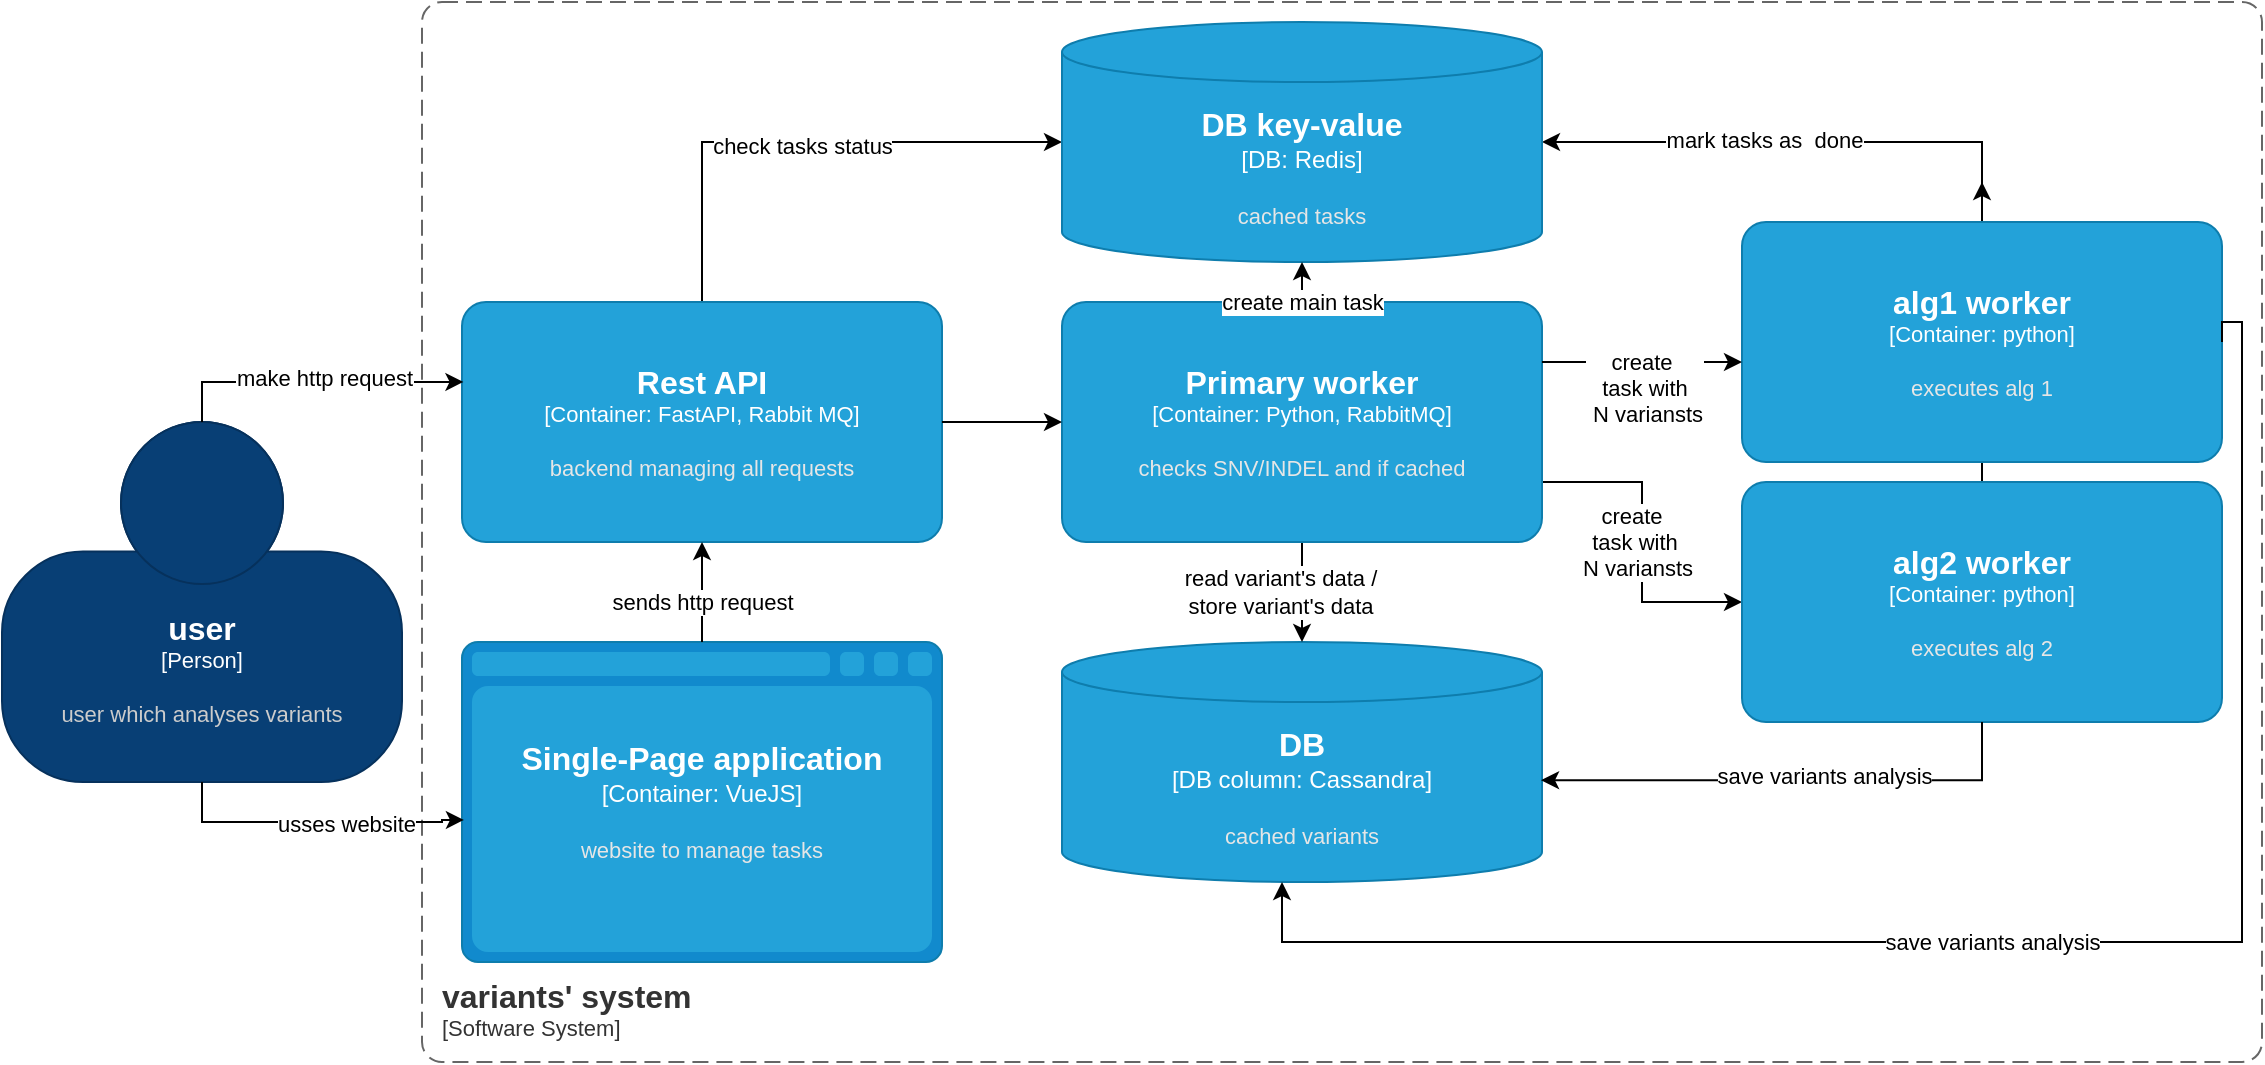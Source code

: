 <mxfile version="22.0.3" type="device" pages="2">
  <diagram name="container" id="NDQtPYH22WzV9vmCy0dj">
    <mxGraphModel dx="1511" dy="882" grid="1" gridSize="10" guides="1" tooltips="1" connect="1" arrows="1" fold="1" page="1" pageScale="1" pageWidth="1169" pageHeight="827" math="0" shadow="0">
      <root>
        <mxCell id="0" />
        <mxCell id="1" parent="0" />
        <mxCell id="xF7NWQnMbHu_RwT7M--o-9" style="edgeStyle=orthogonalEdgeStyle;rounded=0;orthogonalLoop=1;jettySize=auto;html=1;exitX=0.5;exitY=0;exitDx=0;exitDy=0;exitPerimeter=0;" edge="1" parent="1" source="TL4ukD8e8f7PNNYE3uDy-7">
          <mxGeometry relative="1" as="geometry">
            <mxPoint x="1240" y="240" as="targetPoint" />
          </mxGeometry>
        </mxCell>
        <object placeholders="1" c4Name="user" c4Type="Person" c4Description="user which analyses variants" label="&lt;font style=&quot;font-size: 16px&quot;&gt;&lt;b&gt;%c4Name%&lt;/b&gt;&lt;/font&gt;&lt;div&gt;[%c4Type%]&lt;/div&gt;&lt;br&gt;&lt;div&gt;&lt;font style=&quot;font-size: 11px&quot;&gt;&lt;font color=&quot;#cccccc&quot;&gt;%c4Description%&lt;/font&gt;&lt;/div&gt;" id="ktYRrMSTA20FTdsS1ge8-1">
          <mxCell style="html=1;fontSize=11;dashed=0;whiteSpace=wrap;fillColor=#083F75;strokeColor=#06315C;fontColor=#ffffff;shape=mxgraph.c4.person2;align=center;metaEdit=1;points=[[0.5,0,0],[1,0.5,0],[1,0.75,0],[0.75,1,0],[0.5,1,0],[0.25,1,0],[0,0.75,0],[0,0.5,0]];resizable=0;" parent="1" vertex="1">
            <mxGeometry x="250" y="360" width="200" height="180" as="geometry" />
          </mxCell>
        </object>
        <object placeholders="1" c4Name="variants&#39; system" c4Type="SystemScopeBoundary" c4Application="Software System" label="&lt;font style=&quot;font-size: 16px&quot;&gt;&lt;b&gt;&lt;div style=&quot;text-align: left&quot;&gt;%c4Name%&lt;/div&gt;&lt;/b&gt;&lt;/font&gt;&lt;div style=&quot;text-align: left&quot;&gt;[%c4Application%]&lt;/div&gt;" id="ktYRrMSTA20FTdsS1ge8-5">
          <mxCell style="rounded=1;fontSize=11;whiteSpace=wrap;html=1;dashed=1;arcSize=20;fillColor=none;strokeColor=#666666;fontColor=#333333;labelBackgroundColor=none;align=left;verticalAlign=bottom;labelBorderColor=none;spacingTop=0;spacing=10;dashPattern=8 4;metaEdit=1;rotatable=0;perimeter=rectanglePerimeter;noLabel=0;labelPadding=0;allowArrows=0;connectable=0;expand=0;recursiveResize=0;editable=1;pointerEvents=0;absoluteArcSize=1;points=[[0.25,0,0],[0.5,0,0],[0.75,0,0],[1,0.25,0],[1,0.5,0],[1,0.75,0],[0.75,1,0],[0.5,1,0],[0.25,1,0],[0,0.75,0],[0,0.5,0],[0,0.25,0]];" parent="1" vertex="1">
            <mxGeometry x="460" y="150" width="920" height="530" as="geometry" />
          </mxCell>
        </object>
        <object placeholders="1" c4Type="Single-Page application" c4Container="Container" c4Technology="VueJS" c4Description="website to manage tasks" label="&lt;font style=&quot;font-size: 16px&quot;&gt;&lt;b&gt;%c4Type%&lt;/b&gt;&lt;/font&gt;&lt;div&gt;[%c4Container%:&amp;nbsp;%c4Technology%]&lt;/div&gt;&lt;br&gt;&lt;div&gt;&lt;font style=&quot;font-size: 11px&quot;&gt;&lt;font color=&quot;#E6E6E6&quot;&gt;%c4Description%&lt;/font&gt;&lt;/div&gt;" id="ktYRrMSTA20FTdsS1ge8-6">
          <mxCell style="shape=mxgraph.c4.webBrowserContainer2;whiteSpace=wrap;html=1;boundedLbl=1;rounded=0;labelBackgroundColor=none;strokeColor=#118ACD;fillColor=#23A2D9;strokeColor=#118ACD;strokeColor2=#0E7DAD;fontSize=12;fontColor=#ffffff;align=center;metaEdit=1;points=[[0.5,0,0],[1,0.25,0],[1,0.5,0],[1,0.75,0],[0.5,1,0],[0,0.75,0],[0,0.5,0],[0,0.25,0]];resizable=0;" parent="1" vertex="1">
            <mxGeometry x="480" y="470" width="240" height="160" as="geometry" />
          </mxCell>
        </object>
        <mxCell id="xF7NWQnMbHu_RwT7M--o-6" style="edgeStyle=orthogonalEdgeStyle;rounded=0;orthogonalLoop=1;jettySize=auto;html=1;exitX=0.5;exitY=0;exitDx=0;exitDy=0;exitPerimeter=0;entryX=0;entryY=0.5;entryDx=0;entryDy=0;entryPerimeter=0;" edge="1" parent="1" source="ktYRrMSTA20FTdsS1ge8-7" target="xF7NWQnMbHu_RwT7M--o-1">
          <mxGeometry relative="1" as="geometry">
            <mxPoint x="600" y="230" as="targetPoint" />
          </mxGeometry>
        </mxCell>
        <mxCell id="xF7NWQnMbHu_RwT7M--o-10" value="check tasks status" style="edgeLabel;html=1;align=center;verticalAlign=middle;resizable=0;points=[];" vertex="1" connectable="0" parent="xF7NWQnMbHu_RwT7M--o-6">
          <mxGeometry x="0.001" y="-2" relative="1" as="geometry">
            <mxPoint as="offset" />
          </mxGeometry>
        </mxCell>
        <object placeholders="1" c4Name="Rest API" c4Type="Container" c4Technology="FastAPI, Rabbit MQ" c4Description="backend managing all requests" label="&lt;font style=&quot;font-size: 16px&quot;&gt;&lt;b&gt;%c4Name%&lt;/b&gt;&lt;/font&gt;&lt;div&gt;[%c4Type%: %c4Technology%]&lt;/div&gt;&lt;br&gt;&lt;div&gt;&lt;font style=&quot;font-size: 11px&quot;&gt;&lt;font color=&quot;#E6E6E6&quot;&gt;%c4Description%&lt;/font&gt;&lt;/div&gt;" id="ktYRrMSTA20FTdsS1ge8-7">
          <mxCell style="rounded=1;whiteSpace=wrap;html=1;fontSize=11;labelBackgroundColor=none;fillColor=#23A2D9;fontColor=#ffffff;align=center;arcSize=10;strokeColor=#0E7DAD;metaEdit=1;resizable=0;points=[[0.25,0,0],[0.5,0,0],[0.75,0,0],[1,0.25,0],[1,0.5,0],[1,0.75,0],[0.75,1,0],[0.5,1,0],[0.25,1,0],[0,0.75,0],[0,0.5,0],[0,0.25,0]];glass=0;shadow=0;" parent="1" vertex="1">
            <mxGeometry x="480" y="300" width="240" height="120" as="geometry" />
          </mxCell>
        </object>
        <mxCell id="ktYRrMSTA20FTdsS1ge8-10" style="edgeStyle=orthogonalEdgeStyle;rounded=0;orthogonalLoop=1;jettySize=auto;html=1;exitX=0.5;exitY=1;exitDx=0;exitDy=0;exitPerimeter=0;entryX=0.004;entryY=0.556;entryDx=0;entryDy=0;entryPerimeter=0;" parent="1" source="ktYRrMSTA20FTdsS1ge8-1" target="ktYRrMSTA20FTdsS1ge8-6" edge="1">
          <mxGeometry relative="1" as="geometry" />
        </mxCell>
        <mxCell id="ktYRrMSTA20FTdsS1ge8-11" value="usses website" style="edgeLabel;html=1;align=center;verticalAlign=middle;resizable=0;points=[];" parent="ktYRrMSTA20FTdsS1ge8-10" vertex="1" connectable="0">
          <mxGeometry x="0.211" y="-1" relative="1" as="geometry">
            <mxPoint as="offset" />
          </mxGeometry>
        </mxCell>
        <mxCell id="xF7NWQnMbHu_RwT7M--o-7" style="edgeStyle=orthogonalEdgeStyle;rounded=0;orthogonalLoop=1;jettySize=auto;html=1;exitX=0.5;exitY=0;exitDx=0;exitDy=0;exitPerimeter=0;" edge="1" parent="1" source="ktYRrMSTA20FTdsS1ge8-12" target="xF7NWQnMbHu_RwT7M--o-1">
          <mxGeometry relative="1" as="geometry">
            <mxPoint x="1240" y="230" as="targetPoint" />
          </mxGeometry>
        </mxCell>
        <mxCell id="xF7NWQnMbHu_RwT7M--o-11" value="mark tasks as&amp;nbsp; done" style="edgeLabel;html=1;align=center;verticalAlign=middle;resizable=0;points=[];" vertex="1" connectable="0" parent="xF7NWQnMbHu_RwT7M--o-7">
          <mxGeometry x="0.148" y="-1" relative="1" as="geometry">
            <mxPoint as="offset" />
          </mxGeometry>
        </mxCell>
        <object placeholders="1" c4Name="alg1 worker" c4Type="Container" c4Technology="python" c4Description="executes alg 1" label="&lt;font style=&quot;font-size: 16px&quot;&gt;&lt;b&gt;%c4Name%&lt;/b&gt;&lt;/font&gt;&lt;div&gt;[%c4Type%: %c4Technology%]&lt;/div&gt;&lt;br&gt;&lt;div&gt;&lt;font style=&quot;font-size: 11px&quot;&gt;&lt;font color=&quot;#E6E6E6&quot;&gt;%c4Description%&lt;/font&gt;&lt;/div&gt;" id="ktYRrMSTA20FTdsS1ge8-12">
          <mxCell style="rounded=1;whiteSpace=wrap;html=1;fontSize=11;labelBackgroundColor=none;fillColor=#23A2D9;fontColor=#ffffff;align=center;arcSize=10;strokeColor=#0E7DAD;metaEdit=1;resizable=0;points=[[0.25,0,0],[0.5,0,0],[0.75,0,0],[1,0.25,0],[1,0.5,0],[1,0.75,0],[0.75,1,0],[0.5,1,0],[0.25,1,0],[0,0.75,0],[0,0.5,0],[0,0.25,0]];" parent="1" vertex="1">
            <mxGeometry x="1120" y="260" width="240" height="120" as="geometry" />
          </mxCell>
        </object>
        <object placeholders="1" c4Type="DB" c4Container="DB column" c4Technology="Cassandra" c4Description="cached variants" label="&lt;font style=&quot;font-size: 16px&quot;&gt;&lt;b&gt;%c4Type%&lt;/b&gt;&lt;/font&gt;&lt;div&gt;[%c4Container%:&amp;nbsp;%c4Technology%]&lt;/div&gt;&lt;br&gt;&lt;div&gt;&lt;font style=&quot;font-size: 11px&quot;&gt;&lt;font color=&quot;#E6E6E6&quot;&gt;%c4Description%&lt;/font&gt;&lt;/div&gt;" id="ktYRrMSTA20FTdsS1ge8-17">
          <mxCell style="shape=cylinder3;size=15;whiteSpace=wrap;html=1;boundedLbl=1;rounded=0;labelBackgroundColor=none;fillColor=#23A2D9;fontSize=12;fontColor=#ffffff;align=center;strokeColor=#0E7DAD;metaEdit=1;points=[[0.5,0,0],[1,0.25,0],[1,0.5,0],[1,0.75,0],[0.5,1,0],[0,0.75,0],[0,0.5,0],[0,0.25,0]];resizable=0;" parent="1" vertex="1">
            <mxGeometry x="780" y="470" width="240" height="120" as="geometry" />
          </mxCell>
        </object>
        <mxCell id="TL4ukD8e8f7PNNYE3uDy-2" style="edgeStyle=orthogonalEdgeStyle;rounded=0;orthogonalLoop=1;jettySize=auto;html=1;exitX=0.25;exitY=1;exitDx=0;exitDy=0;exitPerimeter=0;" parent="1" source="TL4ukD8e8f7PNNYE3uDy-1" target="ktYRrMSTA20FTdsS1ge8-17" edge="1">
          <mxGeometry relative="1" as="geometry">
            <mxPoint x="900" y="552" as="targetPoint" />
            <Array as="points">
              <mxPoint x="900" y="420" />
            </Array>
          </mxGeometry>
        </mxCell>
        <mxCell id="TL4ukD8e8f7PNNYE3uDy-3" value="read variant&#39;s data /&lt;br&gt;store variant&#39;s data" style="edgeLabel;html=1;align=center;verticalAlign=middle;resizable=0;points=[];" parent="TL4ukD8e8f7PNNYE3uDy-2" vertex="1" connectable="0">
          <mxGeometry x="-0.09" y="1" relative="1" as="geometry">
            <mxPoint x="-1" y="26" as="offset" />
          </mxGeometry>
        </mxCell>
        <mxCell id="TL4ukD8e8f7PNNYE3uDy-12" style="edgeStyle=orthogonalEdgeStyle;rounded=0;orthogonalLoop=1;jettySize=auto;html=1;exitX=1;exitY=0.75;exitDx=0;exitDy=0;exitPerimeter=0;" parent="1" source="TL4ukD8e8f7PNNYE3uDy-1" target="TL4ukD8e8f7PNNYE3uDy-7" edge="1">
          <mxGeometry relative="1" as="geometry" />
        </mxCell>
        <mxCell id="TL4ukD8e8f7PNNYE3uDy-13" value="create&amp;nbsp;&lt;br style=&quot;border-color: var(--border-color);&quot;&gt;task with&lt;br style=&quot;border-color: var(--border-color);&quot;&gt;&amp;nbsp;N variansts" style="edgeLabel;html=1;align=center;verticalAlign=middle;resizable=0;points=[];" parent="TL4ukD8e8f7PNNYE3uDy-12" vertex="1" connectable="0">
          <mxGeometry x="-0.003" y="-4" relative="1" as="geometry">
            <mxPoint as="offset" />
          </mxGeometry>
        </mxCell>
        <object placeholders="1" c4Name="Primary worker" c4Type="Container" c4Technology="Python, RabbitMQ" c4Description="checks SNV/INDEL and if cached" label="&lt;font style=&quot;font-size: 16px&quot;&gt;&lt;b&gt;%c4Name%&lt;/b&gt;&lt;/font&gt;&lt;div&gt;[%c4Type%: %c4Technology%]&lt;/div&gt;&lt;br&gt;&lt;div&gt;&lt;font style=&quot;font-size: 11px&quot;&gt;&lt;font color=&quot;#E6E6E6&quot;&gt;%c4Description%&lt;/font&gt;&lt;/div&gt;" id="TL4ukD8e8f7PNNYE3uDy-1">
          <mxCell style="rounded=1;whiteSpace=wrap;html=1;fontSize=11;labelBackgroundColor=none;fillColor=#23A2D9;fontColor=#ffffff;align=center;arcSize=10;strokeColor=#0E7DAD;metaEdit=1;resizable=0;points=[[0.25,0,0],[0.5,0,0],[0.75,0,0],[1,0.25,0],[1,0.5,0],[1,0.75,0],[0.75,1,0],[0.5,1,0],[0.25,1,0],[0,0.75,0],[0,0.5,0],[0,0.25,0]];" parent="1" vertex="1">
            <mxGeometry x="780" y="300" width="240" height="120" as="geometry" />
          </mxCell>
        </object>
        <mxCell id="TL4ukD8e8f7PNNYE3uDy-4" style="edgeStyle=orthogonalEdgeStyle;rounded=0;orthogonalLoop=1;jettySize=auto;html=1;exitX=0.5;exitY=0;exitDx=0;exitDy=0;exitPerimeter=0;entryX=0.5;entryY=1;entryDx=0;entryDy=0;entryPerimeter=0;" parent="1" source="ktYRrMSTA20FTdsS1ge8-6" target="ktYRrMSTA20FTdsS1ge8-7" edge="1">
          <mxGeometry relative="1" as="geometry" />
        </mxCell>
        <mxCell id="TL4ukD8e8f7PNNYE3uDy-5" value="sends http request" style="edgeLabel;html=1;align=center;verticalAlign=middle;resizable=0;points=[];" parent="TL4ukD8e8f7PNNYE3uDy-4" vertex="1" connectable="0">
          <mxGeometry x="-0.046" y="-4" relative="1" as="geometry">
            <mxPoint x="-4" y="4" as="offset" />
          </mxGeometry>
        </mxCell>
        <mxCell id="TL4ukD8e8f7PNNYE3uDy-6" style="edgeStyle=orthogonalEdgeStyle;rounded=0;orthogonalLoop=1;jettySize=auto;html=1;exitX=1;exitY=0.5;exitDx=0;exitDy=0;exitPerimeter=0;entryX=0;entryY=0.5;entryDx=0;entryDy=0;entryPerimeter=0;" parent="1" source="ktYRrMSTA20FTdsS1ge8-7" target="TL4ukD8e8f7PNNYE3uDy-1" edge="1">
          <mxGeometry relative="1" as="geometry" />
        </mxCell>
        <object placeholders="1" c4Name="alg2 worker" c4Type="Container" c4Technology="python" c4Description="executes alg 2" label="&lt;font style=&quot;font-size: 16px&quot;&gt;&lt;b&gt;%c4Name%&lt;/b&gt;&lt;/font&gt;&lt;div&gt;[%c4Type%: %c4Technology%]&lt;/div&gt;&lt;br&gt;&lt;div&gt;&lt;font style=&quot;font-size: 11px&quot;&gt;&lt;font color=&quot;#E6E6E6&quot;&gt;%c4Description%&lt;/font&gt;&lt;/div&gt;" id="TL4ukD8e8f7PNNYE3uDy-7">
          <mxCell style="rounded=1;whiteSpace=wrap;html=1;fontSize=11;labelBackgroundColor=none;fillColor=#23A2D9;fontColor=#ffffff;align=center;arcSize=10;strokeColor=#0E7DAD;metaEdit=1;resizable=0;points=[[0.25,0,0],[0.5,0,0],[0.75,0,0],[1,0.25,0],[1,0.5,0],[1,0.75,0],[0.75,1,0],[0.5,1,0],[0.25,1,0],[0,0.75,0],[0,0.5,0],[0,0.25,0]];" parent="1" vertex="1">
            <mxGeometry x="1120" y="390" width="240" height="120" as="geometry" />
          </mxCell>
        </object>
        <mxCell id="TL4ukD8e8f7PNNYE3uDy-14" style="edgeStyle=orthogonalEdgeStyle;rounded=0;orthogonalLoop=1;jettySize=auto;html=1;exitX=0.5;exitY=1;exitDx=0;exitDy=0;exitPerimeter=0;entryX=0.998;entryY=0.576;entryDx=0;entryDy=0;entryPerimeter=0;" parent="1" source="TL4ukD8e8f7PNNYE3uDy-7" target="ktYRrMSTA20FTdsS1ge8-17" edge="1">
          <mxGeometry relative="1" as="geometry" />
        </mxCell>
        <mxCell id="xF7NWQnMbHu_RwT7M--o-15" value="save variants analysis" style="edgeLabel;html=1;align=center;verticalAlign=middle;resizable=0;points=[];" vertex="1" connectable="0" parent="TL4ukD8e8f7PNNYE3uDy-14">
          <mxGeometry x="0.135" y="-2" relative="1" as="geometry">
            <mxPoint x="33" as="offset" />
          </mxGeometry>
        </mxCell>
        <mxCell id="TL4ukD8e8f7PNNYE3uDy-15" style="edgeStyle=orthogonalEdgeStyle;rounded=0;orthogonalLoop=1;jettySize=auto;html=1;exitX=1;exitY=0.5;exitDx=0;exitDy=0;exitPerimeter=0;" parent="1" source="ktYRrMSTA20FTdsS1ge8-12" target="ktYRrMSTA20FTdsS1ge8-17" edge="1">
          <mxGeometry relative="1" as="geometry">
            <Array as="points">
              <mxPoint x="1370" y="310" />
              <mxPoint x="1370" y="620" />
              <mxPoint x="890" y="620" />
            </Array>
            <mxPoint x="910" y="680" as="targetPoint" />
          </mxGeometry>
        </mxCell>
        <mxCell id="xF7NWQnMbHu_RwT7M--o-14" value="save variants analysis" style="edgeLabel;html=1;align=center;verticalAlign=middle;resizable=0;points=[];" vertex="1" connectable="0" parent="TL4ukD8e8f7PNNYE3uDy-15">
          <mxGeometry x="0.085" relative="1" as="geometry">
            <mxPoint as="offset" />
          </mxGeometry>
        </mxCell>
        <object placeholders="1" c4Type="DB key-value" c4Container="DB" c4Technology="Redis" c4Description="cached tasks" label="&lt;font style=&quot;font-size: 16px&quot;&gt;&lt;b&gt;%c4Type%&lt;/b&gt;&lt;/font&gt;&lt;div&gt;[%c4Container%:&amp;nbsp;%c4Technology%]&lt;/div&gt;&lt;br&gt;&lt;div&gt;&lt;font style=&quot;font-size: 11px&quot;&gt;&lt;font color=&quot;#E6E6E6&quot;&gt;%c4Description%&lt;/font&gt;&lt;/div&gt;" id="xF7NWQnMbHu_RwT7M--o-1">
          <mxCell style="shape=cylinder3;size=15;whiteSpace=wrap;html=1;boundedLbl=1;rounded=0;labelBackgroundColor=none;fillColor=#23A2D9;fontSize=12;fontColor=#ffffff;align=center;strokeColor=#0E7DAD;metaEdit=1;points=[[0.5,0,0],[1,0.25,0],[1,0.5,0],[1,0.75,0],[0.5,1,0],[0,0.75,0],[0,0.5,0],[0,0.25,0]];resizable=0;" vertex="1" parent="1">
            <mxGeometry x="780" y="160" width="240" height="120" as="geometry" />
          </mxCell>
        </object>
        <mxCell id="xF7NWQnMbHu_RwT7M--o-3" style="edgeStyle=orthogonalEdgeStyle;rounded=0;orthogonalLoop=1;jettySize=auto;html=1;exitX=1;exitY=0.25;exitDx=0;exitDy=0;exitPerimeter=0;" edge="1" parent="1" source="TL4ukD8e8f7PNNYE3uDy-1" target="ktYRrMSTA20FTdsS1ge8-12">
          <mxGeometry relative="1" as="geometry">
            <mxPoint x="1120" y="338" as="targetPoint" />
            <Array as="points">
              <mxPoint x="1100" y="330" />
              <mxPoint x="1100" y="330" />
            </Array>
          </mxGeometry>
        </mxCell>
        <mxCell id="xF7NWQnMbHu_RwT7M--o-4" value="create&amp;nbsp;&lt;br&gt;task with&lt;br&gt;&amp;nbsp;N variansts" style="edgeLabel;html=1;align=center;verticalAlign=middle;resizable=0;points=[];" vertex="1" connectable="0" parent="xF7NWQnMbHu_RwT7M--o-3">
          <mxGeometry x="0.103" y="1" relative="1" as="geometry">
            <mxPoint x="-4" y="14" as="offset" />
          </mxGeometry>
        </mxCell>
        <mxCell id="xF7NWQnMbHu_RwT7M--o-12" style="edgeStyle=orthogonalEdgeStyle;rounded=0;orthogonalLoop=1;jettySize=auto;html=1;exitX=0.5;exitY=0;exitDx=0;exitDy=0;exitPerimeter=0;entryX=0.5;entryY=1;entryDx=0;entryDy=0;entryPerimeter=0;" edge="1" parent="1" source="TL4ukD8e8f7PNNYE3uDy-1" target="xF7NWQnMbHu_RwT7M--o-1">
          <mxGeometry relative="1" as="geometry" />
        </mxCell>
        <mxCell id="xF7NWQnMbHu_RwT7M--o-13" value="create main task" style="edgeLabel;html=1;align=center;verticalAlign=middle;resizable=0;points=[];" vertex="1" connectable="0" parent="xF7NWQnMbHu_RwT7M--o-12">
          <mxGeometry x="0.161" relative="1" as="geometry">
            <mxPoint y="11" as="offset" />
          </mxGeometry>
        </mxCell>
        <mxCell id="xF7NWQnMbHu_RwT7M--o-17" style="edgeStyle=orthogonalEdgeStyle;rounded=0;orthogonalLoop=1;jettySize=auto;html=1;exitX=0.5;exitY=0;exitDx=0;exitDy=0;exitPerimeter=0;entryX=0.003;entryY=0.333;entryDx=0;entryDy=0;entryPerimeter=0;" edge="1" parent="1" source="ktYRrMSTA20FTdsS1ge8-1" target="ktYRrMSTA20FTdsS1ge8-7">
          <mxGeometry relative="1" as="geometry" />
        </mxCell>
        <mxCell id="xF7NWQnMbHu_RwT7M--o-18" value="make http request" style="edgeLabel;html=1;align=center;verticalAlign=middle;resizable=0;points=[];" vertex="1" connectable="0" parent="xF7NWQnMbHu_RwT7M--o-17">
          <mxGeometry x="0.068" y="2" relative="1" as="geometry">
            <mxPoint as="offset" />
          </mxGeometry>
        </mxCell>
      </root>
    </mxGraphModel>
  </diagram>
  <diagram id="gt1FmrcQAd4Gq8eVTTVr" name="context">
    <mxGraphModel dx="1149" dy="931" grid="1" gridSize="10" guides="1" tooltips="1" connect="1" arrows="1" fold="1" page="1" pageScale="1" pageWidth="1169" pageHeight="827" math="0" shadow="0">
      <root>
        <mxCell id="0" />
        <mxCell id="1" parent="0" />
        <object placeholders="1" c4Name="user" c4Type="Person" c4Description="user which analyses variants" label="&lt;font style=&quot;font-size: 16px&quot;&gt;&lt;b&gt;%c4Name%&lt;/b&gt;&lt;/font&gt;&lt;div&gt;[%c4Type%]&lt;/div&gt;&lt;br&gt;&lt;div&gt;&lt;font style=&quot;font-size: 11px&quot;&gt;&lt;font color=&quot;#cccccc&quot;&gt;%c4Description%&lt;/font&gt;&lt;/div&gt;" id="IVq926hHyWrwx3LP3J_m-1">
          <mxCell style="html=1;fontSize=11;dashed=0;whiteSpace=wrap;fillColor=#083F75;strokeColor=#06315C;fontColor=#ffffff;shape=mxgraph.c4.person2;align=center;metaEdit=1;points=[[0.5,0,0],[1,0.5,0],[1,0.75,0],[0.75,1,0],[0.5,1,0],[0.25,1,0],[0,0.75,0],[0,0.5,0]];resizable=0;" vertex="1" parent="1">
            <mxGeometry x="260" y="400" width="200" height="180" as="geometry" />
          </mxCell>
        </object>
        <object placeholders="1" c4Name="variants&#39; system" c4Type="Software System" c4Description="system to analyse variants" label="&lt;font style=&quot;font-size: 16px&quot;&gt;&lt;b&gt;%c4Name%&lt;/b&gt;&lt;/font&gt;&lt;div&gt;[%c4Type%]&lt;/div&gt;&lt;br&gt;&lt;div&gt;&lt;font style=&quot;font-size: 11px&quot;&gt;&lt;font color=&quot;#cccccc&quot;&gt;%c4Description%&lt;/font&gt;&lt;/div&gt;" id="IVq926hHyWrwx3LP3J_m-2">
          <mxCell style="rounded=1;whiteSpace=wrap;html=1;labelBackgroundColor=none;fillColor=#1061B0;fontColor=#ffffff;align=center;arcSize=11;strokeColor=#0D5091;metaEdit=1;resizable=0;points=[[0.25,0,0],[0.5,0,0],[0.75,0,0],[1,0.25,0],[1,0.5,0],[1,0.75,0],[0.75,1,0],[0.5,1,0],[0.25,1,0],[0,0.75,0],[0,0.5,0],[0,0.25,0]];" vertex="1" parent="1">
            <mxGeometry x="690" y="450" width="240" height="120" as="geometry" />
          </mxCell>
        </object>
        <object placeholders="1" c4Type="Relationship" c4Technology="HTTP POST" c4Description="Makes API call to register/collect task" label="&lt;div style=&quot;text-align: left&quot;&gt;&lt;div style=&quot;text-align: center&quot;&gt;&lt;b&gt;%c4Description%&lt;/b&gt;&lt;/div&gt;&lt;div style=&quot;text-align: center&quot;&gt;[%c4Technology%]&lt;/div&gt;&lt;/div&gt;" id="IVq926hHyWrwx3LP3J_m-3">
          <mxCell style="endArrow=blockThin;html=1;fontSize=10;fontColor=#404040;strokeWidth=1;endFill=1;strokeColor=#828282;elbow=vertical;metaEdit=1;endSize=14;startSize=14;jumpStyle=arc;jumpSize=16;rounded=0;edgeStyle=orthogonalEdgeStyle;" edge="1" parent="1">
            <mxGeometry x="-0.083" width="240" relative="1" as="geometry">
              <mxPoint x="450" y="500" as="sourcePoint" />
              <mxPoint x="690" y="500" as="targetPoint" />
              <mxPoint as="offset" />
            </mxGeometry>
          </mxCell>
        </object>
        <object placeholders="1" c4Type="Relationship" c4Description="uses website to manage tasks" label="&lt;div style=&quot;text-align: left&quot;&gt;&lt;div style=&quot;text-align: center&quot;&gt;&lt;b&gt;%c4Description%&lt;/b&gt;&lt;/div&gt;" id="IVq926hHyWrwx3LP3J_m-4">
          <mxCell style="endArrow=blockThin;html=1;fontSize=10;fontColor=#404040;strokeWidth=1;endFill=1;strokeColor=#828282;elbow=vertical;metaEdit=1;endSize=14;startSize=14;jumpStyle=arc;jumpSize=16;rounded=0;edgeStyle=orthogonalEdgeStyle;" edge="1" parent="1">
            <mxGeometry width="240" relative="1" as="geometry">
              <mxPoint x="450" y="540" as="sourcePoint" />
              <mxPoint x="690" y="540" as="targetPoint" />
            </mxGeometry>
          </mxCell>
        </object>
        <object placeholders="1" c4Name="SVN dataset" c4Type="data storage" c4Description="preprocessed data" label="&lt;font style=&quot;font-size: 16px&quot;&gt;&lt;b&gt;%c4Name%&lt;/b&gt;&lt;/font&gt;&lt;div&gt;[%c4Type%]&lt;/div&gt;&lt;br&gt;&lt;div&gt;&lt;font style=&quot;font-size: 11px&quot;&gt;&lt;font color=&quot;#cccccc&quot;&gt;%c4Description%&lt;/font&gt;&lt;/div&gt;" id="IVq926hHyWrwx3LP3J_m-25">
          <mxCell style="rounded=1;whiteSpace=wrap;html=1;labelBackgroundColor=none;fillColor=#8C8496;fontColor=#ffffff;align=center;arcSize=10;strokeColor=#736782;metaEdit=1;resizable=0;points=[[0.25,0,0],[0.5,0,0],[0.75,0,0],[1,0.25,0],[1,0.5,0],[1,0.75,0],[0.75,1,0],[0.5,1,0],[0.25,1,0],[0,0.75,0],[0,0.5,0],[0,0.25,0]];" vertex="1" parent="1">
            <mxGeometry x="690" y="630" width="240" height="120" as="geometry" />
          </mxCell>
        </object>
        <mxCell id="IVq926hHyWrwx3LP3J_m-27" style="edgeStyle=orthogonalEdgeStyle;rounded=0;orthogonalLoop=1;jettySize=auto;html=1;exitX=0.5;exitY=0;exitDx=0;exitDy=0;exitPerimeter=0;entryX=0.5;entryY=1;entryDx=0;entryDy=0;entryPerimeter=0;" edge="1" parent="1" source="IVq926hHyWrwx3LP3J_m-25" target="IVq926hHyWrwx3LP3J_m-2">
          <mxGeometry relative="1" as="geometry" />
        </mxCell>
        <mxCell id="IVq926hHyWrwx3LP3J_m-28" value="loaded one at system set up" style="edgeLabel;html=1;align=center;verticalAlign=middle;resizable=0;points=[];" vertex="1" connectable="0" parent="IVq926hHyWrwx3LP3J_m-27">
          <mxGeometry x="-0.004" y="-1" relative="1" as="geometry">
            <mxPoint as="offset" />
          </mxGeometry>
        </mxCell>
      </root>
    </mxGraphModel>
  </diagram>
</mxfile>
